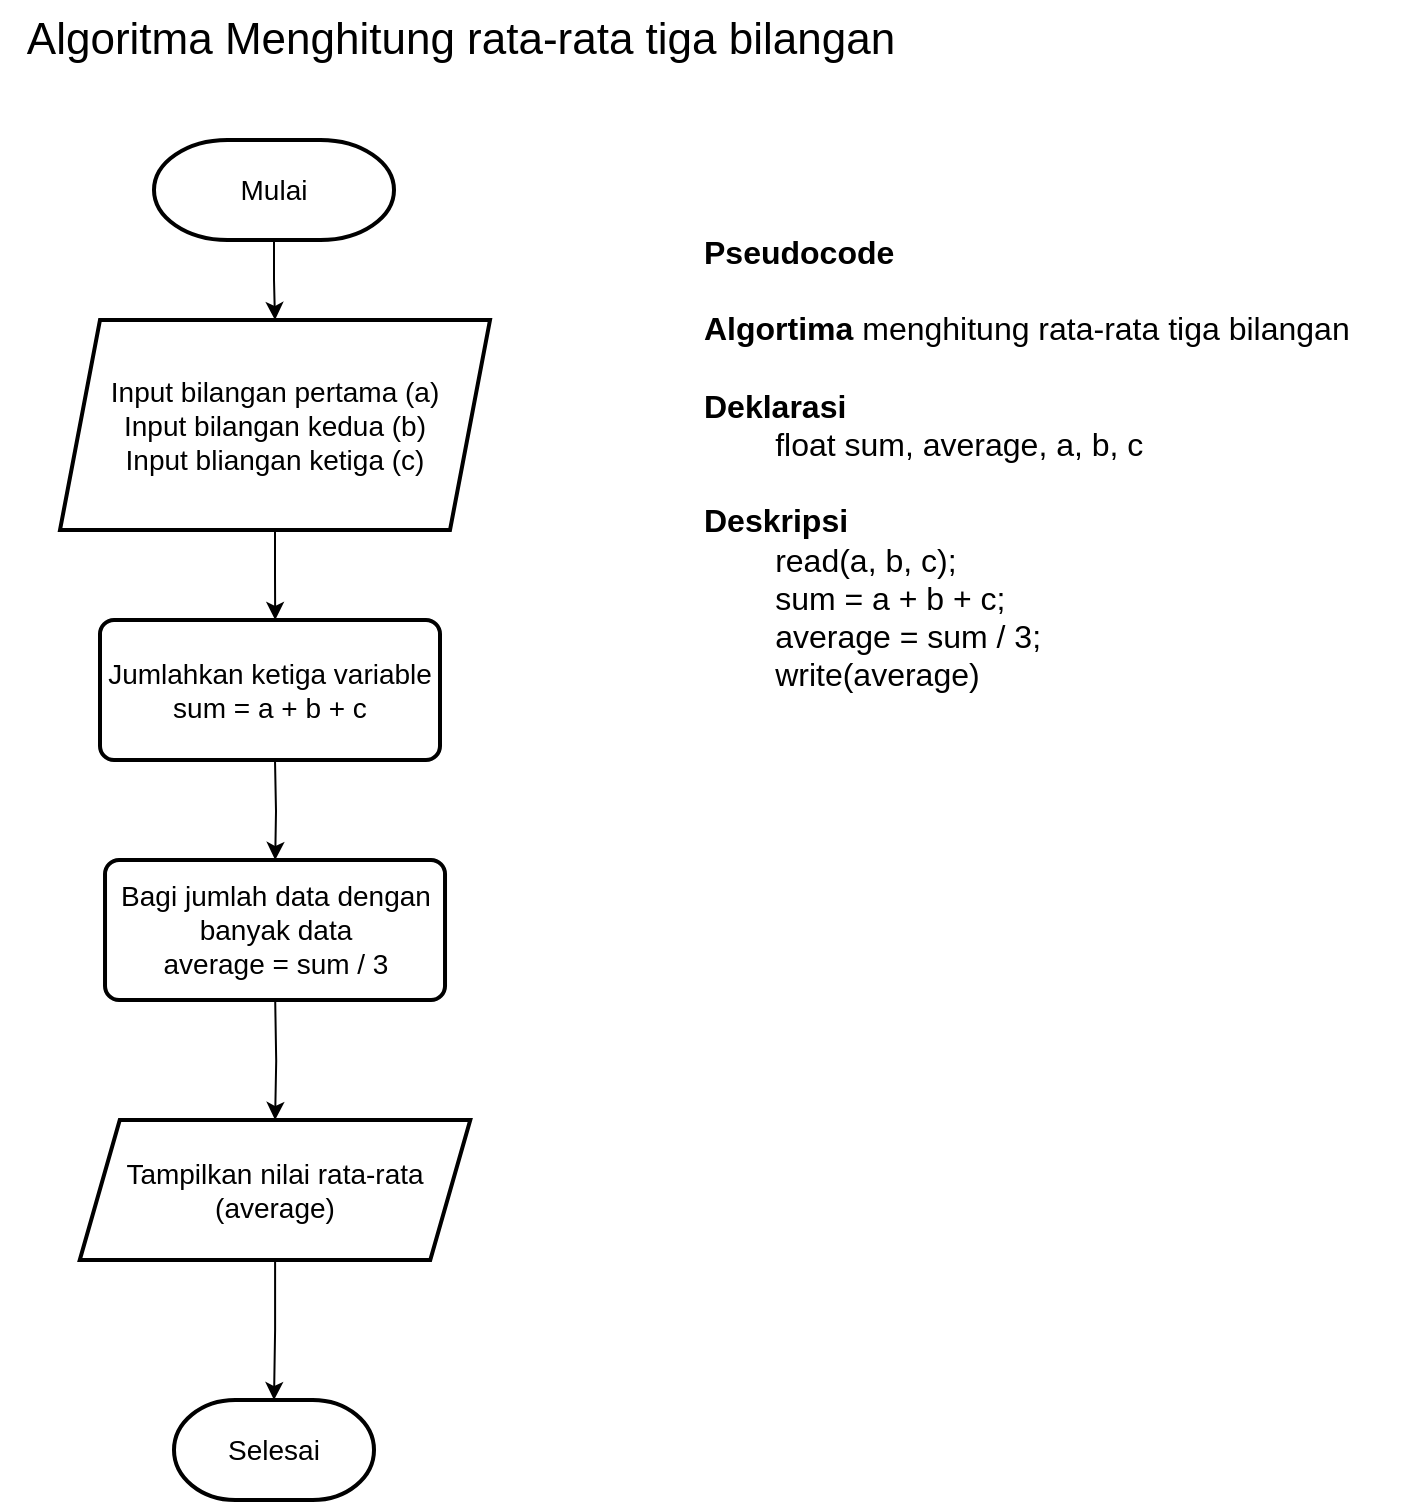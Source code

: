 <mxfile version="24.7.7">
  <diagram name="Page-1" id="_EbYnwEiGl2JT94nPJgb">
    <mxGraphModel dx="1050" dy="581" grid="1" gridSize="10" guides="1" tooltips="1" connect="1" arrows="1" fold="1" page="1" pageScale="1" pageWidth="850" pageHeight="1100" math="0" shadow="0">
      <root>
        <mxCell id="0" />
        <mxCell id="1" parent="0" />
        <mxCell id="dtrDHhorxiKLJA3zsfNm-3" value="" style="edgeStyle=orthogonalEdgeStyle;rounded=0;orthogonalLoop=1;jettySize=auto;html=1;" parent="1" source="dtrDHhorxiKLJA3zsfNm-1" target="dtrDHhorxiKLJA3zsfNm-2" edge="1">
          <mxGeometry relative="1" as="geometry" />
        </mxCell>
        <mxCell id="dtrDHhorxiKLJA3zsfNm-1" value="&lt;font style=&quot;font-size: 14px;&quot;&gt;Mulai&lt;/font&gt;" style="strokeWidth=2;html=1;shape=mxgraph.flowchart.terminator;whiteSpace=wrap;" parent="1" vertex="1">
          <mxGeometry x="87" y="80" width="120" height="50" as="geometry" />
        </mxCell>
        <mxCell id="dtrDHhorxiKLJA3zsfNm-20" value="" style="edgeStyle=orthogonalEdgeStyle;rounded=0;orthogonalLoop=1;jettySize=auto;html=1;" parent="1" source="dtrDHhorxiKLJA3zsfNm-2" edge="1">
          <mxGeometry relative="1" as="geometry">
            <mxPoint x="147.6" y="320" as="targetPoint" />
          </mxGeometry>
        </mxCell>
        <mxCell id="dtrDHhorxiKLJA3zsfNm-2" value="&lt;font style=&quot;font-size: 14px;&quot;&gt;Input bilangan pertama (a)&lt;/font&gt;&lt;div style=&quot;font-size: 14px;&quot;&gt;&lt;font style=&quot;font-size: 14px;&quot;&gt;Input bilangan kedua (b)&lt;/font&gt;&lt;/div&gt;&lt;div style=&quot;font-size: 14px;&quot;&gt;&lt;font style=&quot;font-size: 14px;&quot;&gt;Input bliangan ketiga (c)&lt;/font&gt;&lt;/div&gt;" style="shape=parallelogram;perimeter=parallelogramPerimeter;whiteSpace=wrap;html=1;fixedSize=1;strokeWidth=2;" parent="1" vertex="1">
          <mxGeometry x="40" y="170" width="215" height="105" as="geometry" />
        </mxCell>
        <mxCell id="dtrDHhorxiKLJA3zsfNm-22" value="" style="edgeStyle=orthogonalEdgeStyle;rounded=0;orthogonalLoop=1;jettySize=auto;html=1;" parent="1" edge="1">
          <mxGeometry relative="1" as="geometry">
            <mxPoint x="147.5" y="390" as="sourcePoint" />
            <mxPoint x="147.6" y="440" as="targetPoint" />
          </mxGeometry>
        </mxCell>
        <mxCell id="dtrDHhorxiKLJA3zsfNm-24" value="" style="edgeStyle=orthogonalEdgeStyle;rounded=0;orthogonalLoop=1;jettySize=auto;html=1;" parent="1" target="dtrDHhorxiKLJA3zsfNm-23" edge="1">
          <mxGeometry relative="1" as="geometry">
            <mxPoint x="147.6" y="510" as="sourcePoint" />
          </mxGeometry>
        </mxCell>
        <mxCell id="dtrDHhorxiKLJA3zsfNm-26" value="" style="edgeStyle=orthogonalEdgeStyle;rounded=0;orthogonalLoop=1;jettySize=auto;html=1;" parent="1" source="dtrDHhorxiKLJA3zsfNm-23" target="dtrDHhorxiKLJA3zsfNm-25" edge="1">
          <mxGeometry relative="1" as="geometry" />
        </mxCell>
        <mxCell id="dtrDHhorxiKLJA3zsfNm-23" value="&lt;font style=&quot;font-size: 14px;&quot;&gt;Tampilkan nilai rata-rata&lt;/font&gt;&lt;div style=&quot;font-size: 14px;&quot;&gt;&lt;font style=&quot;font-size: 14px;&quot;&gt;(average)&lt;/font&gt;&lt;/div&gt;" style="shape=parallelogram;perimeter=parallelogramPerimeter;whiteSpace=wrap;html=1;fixedSize=1;strokeWidth=2;" parent="1" vertex="1">
          <mxGeometry x="49.88" y="570" width="195.25" height="70" as="geometry" />
        </mxCell>
        <mxCell id="dtrDHhorxiKLJA3zsfNm-25" value="&lt;font style=&quot;font-size: 14px;&quot;&gt;Selesai&lt;/font&gt;" style="strokeWidth=2;html=1;shape=mxgraph.flowchart.terminator;whiteSpace=wrap;" parent="1" vertex="1">
          <mxGeometry x="97" y="710" width="100" height="50" as="geometry" />
        </mxCell>
        <mxCell id="eGJ7iLOZh6AmFC8puScM-1" value="&lt;font style=&quot;font-size: 14px;&quot;&gt;Jumlahkan ketiga variable&lt;/font&gt;&lt;div style=&quot;font-size: 14px;&quot;&gt;&lt;font style=&quot;font-size: 14px;&quot;&gt;sum = a + b + c&lt;/font&gt;&lt;/div&gt;" style="rounded=1;whiteSpace=wrap;html=1;absoluteArcSize=1;arcSize=14;strokeWidth=2;" vertex="1" parent="1">
          <mxGeometry x="60" y="320" width="170" height="70" as="geometry" />
        </mxCell>
        <mxCell id="eGJ7iLOZh6AmFC8puScM-3" value="&lt;font style=&quot;font-size: 14px;&quot;&gt;Bagi jumlah data dengan banyak data&lt;/font&gt;&lt;div style=&quot;font-size: 14px;&quot;&gt;average = sum / 3&lt;/div&gt;" style="rounded=1;whiteSpace=wrap;html=1;absoluteArcSize=1;arcSize=14;strokeWidth=2;" vertex="1" parent="1">
          <mxGeometry x="62.51" y="440" width="170" height="70" as="geometry" />
        </mxCell>
        <mxCell id="eGJ7iLOZh6AmFC8puScM-4" value="&lt;font style=&quot;font-size: 22px;&quot;&gt;Algoritma Menghitung rata-rata tiga bilangan&lt;/font&gt;" style="text;html=1;align=center;verticalAlign=middle;resizable=0;points=[];autosize=1;strokeColor=none;fillColor=none;" vertex="1" parent="1">
          <mxGeometry x="10" y="10" width="460" height="40" as="geometry" />
        </mxCell>
        <mxCell id="eGJ7iLOZh6AmFC8puScM-5" value="&lt;div&gt;&lt;font style=&quot;font-size: 16px;&quot;&gt;&lt;b&gt;Pseudocode&lt;/b&gt;&lt;/font&gt;&lt;/div&gt;&lt;div&gt;&lt;font style=&quot;font-size: 16px;&quot;&gt;&lt;br&gt;&lt;/font&gt;&lt;/div&gt;&lt;font style=&quot;font-size: 16px;&quot;&gt;&lt;b&gt;Algortima&lt;/b&gt; menghitung rata-rata tiga bilangan&lt;/font&gt;&lt;div style=&quot;font-size: 16px;&quot;&gt;&lt;font style=&quot;font-size: 16px;&quot;&gt;&lt;br&gt;&lt;/font&gt;&lt;/div&gt;&lt;div style=&quot;font-size: 16px;&quot;&gt;&lt;font style=&quot;font-size: 16px;&quot;&gt;&lt;b&gt;Deklarasi&lt;/b&gt;&lt;/font&gt;&lt;/div&gt;&lt;div style=&quot;font-size: 16px;&quot;&gt;&lt;font style=&quot;font-size: 16px;&quot;&gt;&lt;span style=&quot;white-space: pre;&quot;&gt;&#x9;&lt;/span&gt;float sum, average, a, b, c&lt;br&gt;&lt;/font&gt;&lt;/div&gt;&lt;div style=&quot;font-size: 16px;&quot;&gt;&lt;font style=&quot;font-size: 16px;&quot;&gt;&lt;br&gt;&lt;/font&gt;&lt;/div&gt;&lt;div style=&quot;font-size: 16px;&quot;&gt;&lt;font style=&quot;font-size: 16px;&quot;&gt;&lt;b&gt;Deskripsi&lt;/b&gt;&lt;/font&gt;&lt;/div&gt;&lt;div style=&quot;font-size: 16px;&quot;&gt;&lt;font style=&quot;font-size: 16px;&quot;&gt;&lt;span style=&quot;white-space: pre;&quot;&gt;&#x9;&lt;/span&gt;read(a, b, c);&lt;br&gt;&lt;/font&gt;&lt;/div&gt;&lt;div style=&quot;font-size: 16px;&quot;&gt;&lt;font style=&quot;font-size: 16px;&quot;&gt;&lt;span style=&quot;white-space: pre;&quot;&gt;&#x9;&lt;/span&gt;sum = a + b + c;&lt;br&gt;&lt;/font&gt;&lt;/div&gt;&lt;div style=&quot;font-size: 16px;&quot;&gt;&lt;font style=&quot;font-size: 16px;&quot;&gt;&lt;span style=&quot;white-space: pre;&quot;&gt;&#x9;&lt;/span&gt;average = sum / 3;&lt;br&gt;&lt;/font&gt;&lt;/div&gt;&lt;div style=&quot;font-size: 16px;&quot;&gt;&lt;font style=&quot;font-size: 16px;&quot;&gt;&lt;span style=&quot;white-space: pre;&quot;&gt;&#x9;&lt;/span&gt;write(average)&lt;br&gt;&lt;/font&gt;&lt;/div&gt;&lt;div style=&quot;font-size: 16px;&quot;&gt;&lt;br&gt;&lt;/div&gt;" style="text;html=1;align=left;verticalAlign=top;resizable=0;points=[];autosize=1;strokeColor=none;fillColor=none;" vertex="1" parent="1">
          <mxGeometry x="360" y="120" width="350" height="260" as="geometry" />
        </mxCell>
      </root>
    </mxGraphModel>
  </diagram>
</mxfile>
